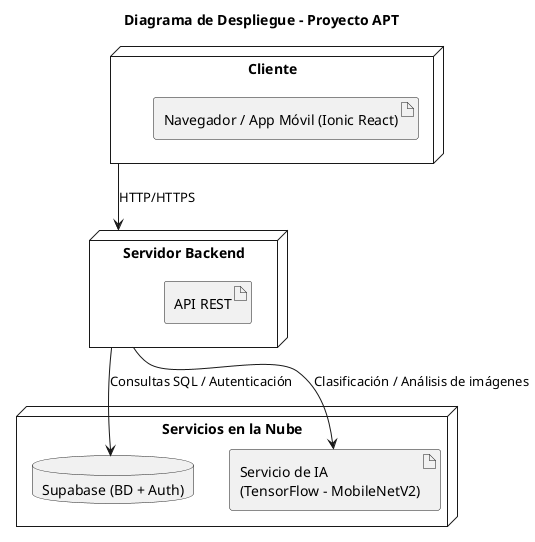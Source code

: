 @startuml Diagrama_de_despliegue
title Diagrama de Despliegue - Proyecto APT

node "Cliente" {
    artifact "Navegador / App Móvil (Ionic React)"
}

node "Servidor Backend" {
    artifact "API REST"
}

node "Servicios en la Nube" {
    database "Supabase (BD + Auth)"
    artifact "Servicio de IA\n(TensorFlow - MobileNetV2)"
}

"Cliente" --> "Servidor Backend" : HTTP/HTTPS
"Servidor Backend" --> "Supabase (BD + Auth)" : Consultas SQL / Autenticación
"Servidor Backend" --> "Servicio de IA\n(TensorFlow - MobileNetV2)" : Clasificación / Análisis de imágenes

@enduml
